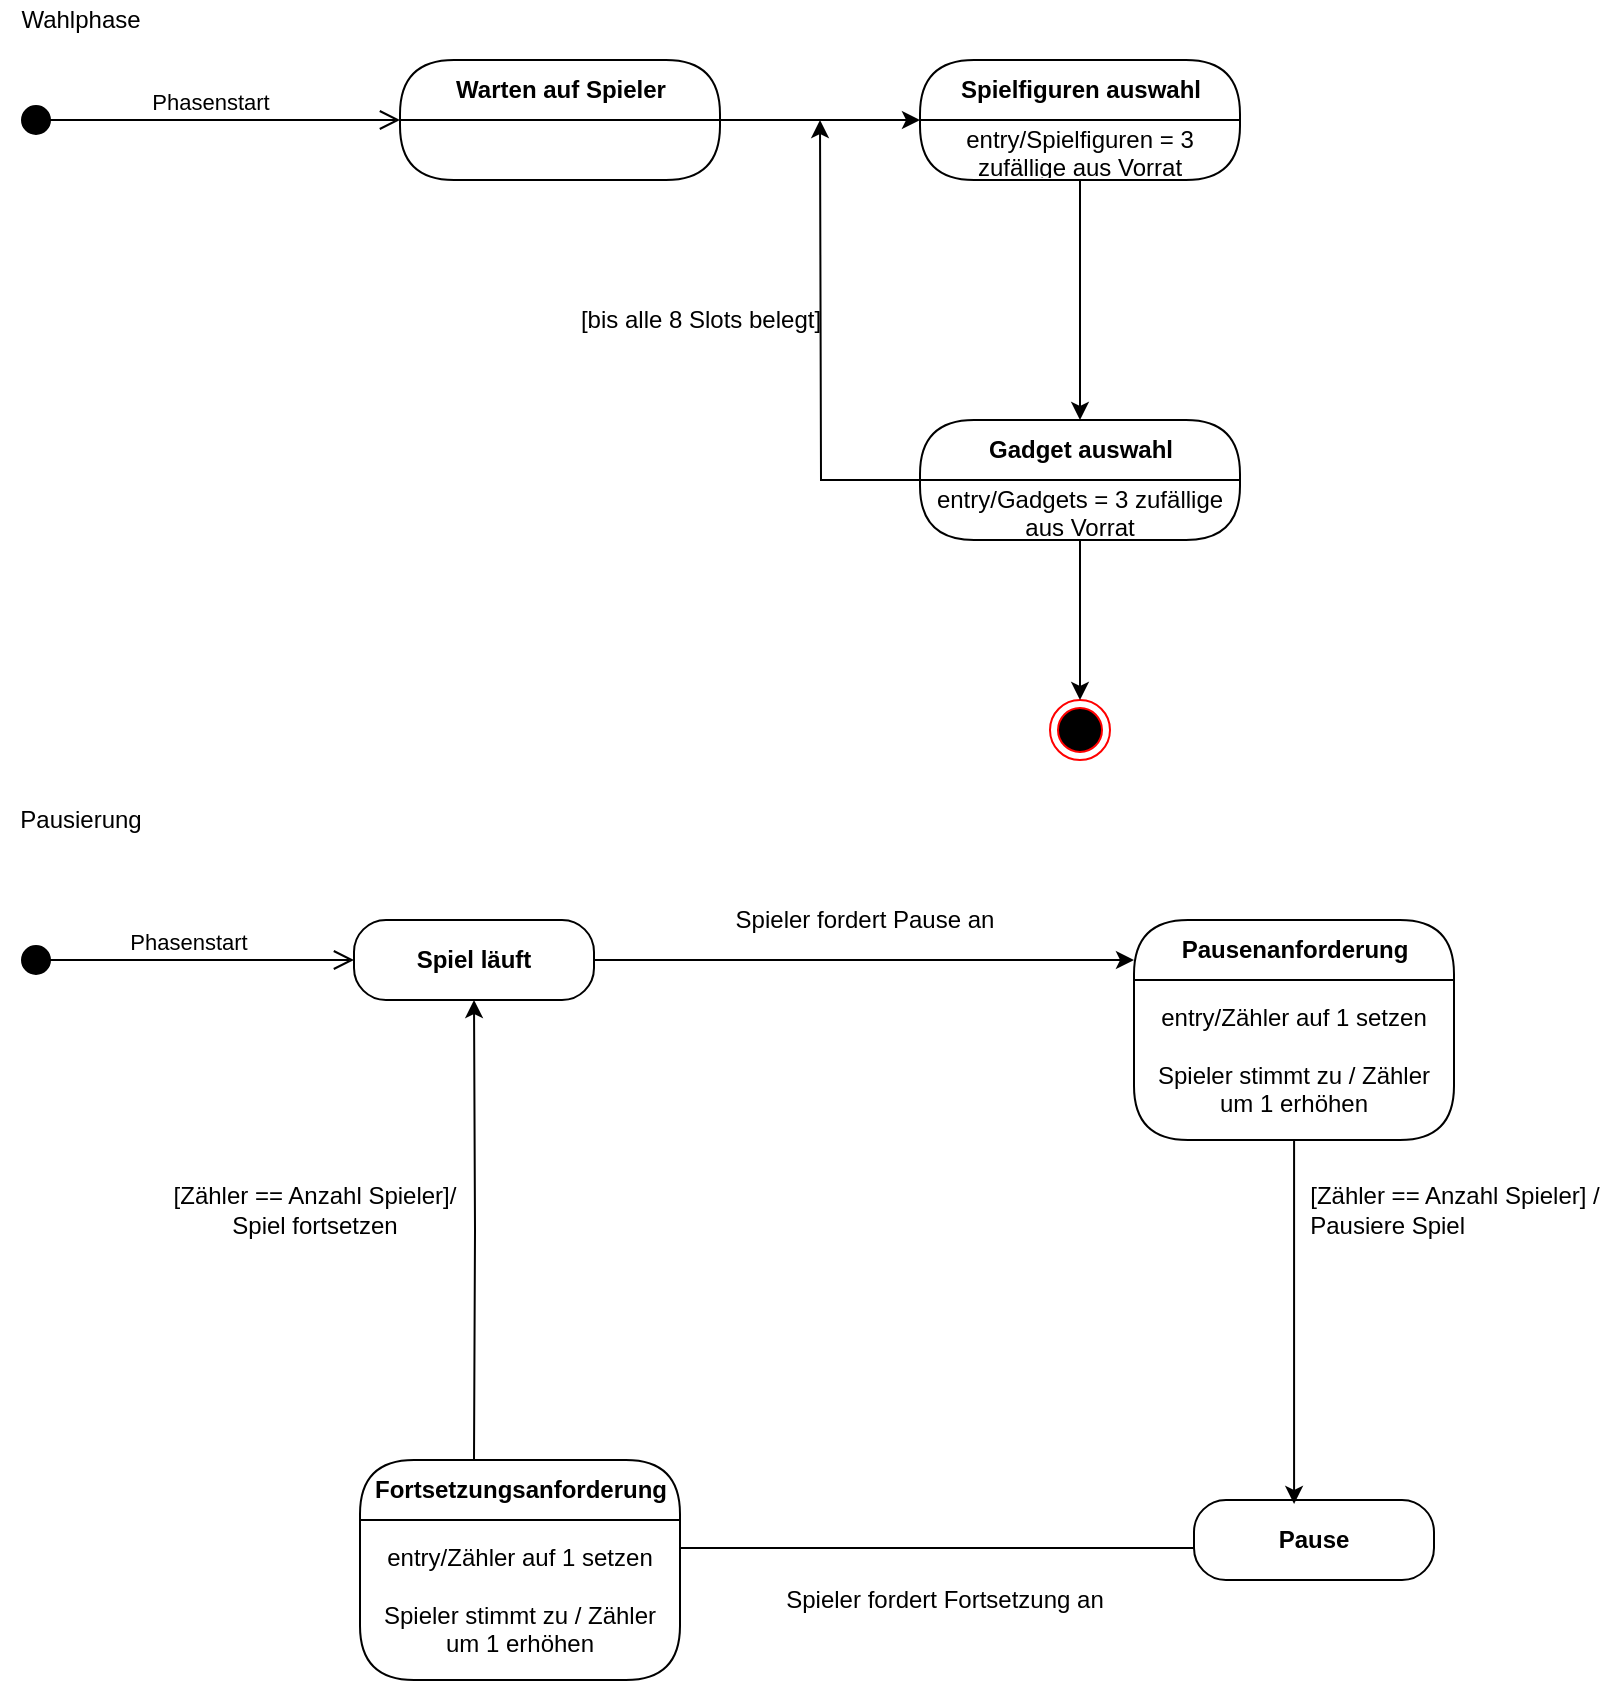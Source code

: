 <mxfile version="12.3.2" type="device" pages="1"><diagram id="60WcnsRH81MNtTUD4lKI" name="Page-1"><mxGraphModel dx="1024" dy="601" grid="1" gridSize="10" guides="1" tooltips="1" connect="1" arrows="1" fold="1" page="1" pageScale="1" pageWidth="827" pageHeight="1169" math="0" shadow="0"><root><mxCell id="0"/><mxCell id="1" parent="0"/><mxCell id="Ksxpi149aNqM_Ozc_Mcz-1" value="Phasenstart" style="html=1;verticalAlign=bottom;startArrow=circle;startFill=1;endArrow=open;startSize=6;endSize=8;" parent="1" edge="1"><mxGeometry width="80" relative="1" as="geometry"><mxPoint x="30" y="80" as="sourcePoint"/><mxPoint x="220" y="80" as="targetPoint"/></mxGeometry></mxCell><mxCell id="Ksxpi149aNqM_Ozc_Mcz-18" style="edgeStyle=orthogonalEdgeStyle;rounded=0;orthogonalLoop=1;jettySize=auto;html=1;" parent="1" source="Ksxpi149aNqM_Ozc_Mcz-4" edge="1"><mxGeometry relative="1" as="geometry"><mxPoint x="480" y="80" as="targetPoint"/></mxGeometry></mxCell><mxCell id="Ksxpi149aNqM_Ozc_Mcz-4" value="Warten auf Spieler" style="swimlane;html=1;fontStyle=1;align=center;verticalAlign=middle;childLayout=stackLayout;horizontal=1;startSize=30;horizontalStack=0;resizeParent=0;resizeLast=1;container=0;collapsible=0;rounded=1;arcSize=30;swimlaneFillColor=#FFFFFF;" parent="1" vertex="1"><mxGeometry x="220" y="50" width="160" height="60" as="geometry"/></mxCell><mxCell id="Ksxpi149aNqM_Ozc_Mcz-10" value="Spielfiguren auswahl" style="swimlane;html=1;fontStyle=1;align=center;verticalAlign=middle;childLayout=stackLayout;horizontal=1;startSize=30;horizontalStack=0;resizeParent=0;resizeLast=1;container=0;collapsible=0;rounded=1;arcSize=30;swimlaneFillColor=#FFFFFF;" parent="1" vertex="1"><mxGeometry x="480" y="50" width="160" height="60" as="geometry"/></mxCell><mxCell id="Ksxpi149aNqM_Ozc_Mcz-11" value="entry/Spielfiguren = 3 zufällige aus Vorrat" style="text;html=1;strokeColor=none;fillColor=none;align=center;verticalAlign=middle;spacingLeft=4;spacingRight=4;whiteSpace=wrap;overflow=hidden;rotatable=0;fontColor=#000000;gradientColor=none;" parent="Ksxpi149aNqM_Ozc_Mcz-10" vertex="1"><mxGeometry y="30" width="160" height="30" as="geometry"/></mxCell><mxCell id="Ksxpi149aNqM_Ozc_Mcz-21" style="edgeStyle=orthogonalEdgeStyle;rounded=0;orthogonalLoop=1;jettySize=auto;html=1;" parent="1" source="Ksxpi149aNqM_Ozc_Mcz-15" edge="1"><mxGeometry relative="1" as="geometry"><mxPoint x="430" y="80" as="targetPoint"/></mxGeometry></mxCell><mxCell id="Ksxpi149aNqM_Ozc_Mcz-15" value="Gadget auswahl" style="swimlane;html=1;fontStyle=1;align=center;verticalAlign=middle;childLayout=stackLayout;horizontal=1;startSize=30;horizontalStack=0;resizeParent=0;resizeLast=1;container=0;collapsible=0;rounded=1;arcSize=30;swimlaneFillColor=#FFFFFF;" parent="1" vertex="1"><mxGeometry x="480" y="230" width="160" height="60" as="geometry"/></mxCell><mxCell id="Ksxpi149aNqM_Ozc_Mcz-16" value="entry/Gadgets = 3 zufällige aus Vorrat" style="text;html=1;strokeColor=none;fillColor=none;align=center;verticalAlign=middle;spacingLeft=4;spacingRight=4;whiteSpace=wrap;overflow=hidden;rotatable=0;fontColor=#000000;gradientColor=none;" parent="Ksxpi149aNqM_Ozc_Mcz-15" vertex="1"><mxGeometry y="30" width="160" height="30" as="geometry"/></mxCell><mxCell id="Ksxpi149aNqM_Ozc_Mcz-20" style="edgeStyle=orthogonalEdgeStyle;rounded=0;orthogonalLoop=1;jettySize=auto;html=1;entryX=0.5;entryY=0;entryDx=0;entryDy=0;" parent="1" source="Ksxpi149aNqM_Ozc_Mcz-11" target="Ksxpi149aNqM_Ozc_Mcz-15" edge="1"><mxGeometry relative="1" as="geometry"/></mxCell><mxCell id="Ksxpi149aNqM_Ozc_Mcz-22" value="[bis alle 8 Slots belegt]" style="text;html=1;align=center;verticalAlign=middle;resizable=0;points=[];;autosize=1;" parent="1" vertex="1"><mxGeometry x="300" y="170" width="140" height="20" as="geometry"/></mxCell><mxCell id="Ksxpi149aNqM_Ozc_Mcz-23" value="" style="ellipse;html=1;shape=endState;fillColor=#000000;strokeColor=#ff0000;" parent="1" vertex="1"><mxGeometry x="545" y="370" width="30" height="30" as="geometry"/></mxCell><mxCell id="Ksxpi149aNqM_Ozc_Mcz-24" style="edgeStyle=orthogonalEdgeStyle;rounded=0;orthogonalLoop=1;jettySize=auto;html=1;entryX=0.5;entryY=0;entryDx=0;entryDy=0;" parent="1" source="Ksxpi149aNqM_Ozc_Mcz-16" target="Ksxpi149aNqM_Ozc_Mcz-23" edge="1"><mxGeometry relative="1" as="geometry"/></mxCell><mxCell id="Ksxpi149aNqM_Ozc_Mcz-25" value="Wahlphase " style="text;html=1;align=center;verticalAlign=middle;resizable=0;points=[];;autosize=1;" parent="1" vertex="1"><mxGeometry x="20" y="20" width="80" height="20" as="geometry"/></mxCell><mxCell id="Ksxpi149aNqM_Ozc_Mcz-26" value="Pausierung" style="text;html=1;align=center;verticalAlign=middle;resizable=0;points=[];;autosize=1;" parent="1" vertex="1"><mxGeometry x="20" y="420" width="80" height="20" as="geometry"/></mxCell><mxCell id="Ksxpi149aNqM_Ozc_Mcz-31" value="Phasenstart" style="html=1;verticalAlign=bottom;startArrow=circle;startFill=1;endArrow=open;startSize=6;endSize=8;" parent="1" edge="1"><mxGeometry width="80" relative="1" as="geometry"><mxPoint x="30" y="500" as="sourcePoint"/><mxPoint x="197" y="500" as="targetPoint"/></mxGeometry></mxCell><mxCell id="Ksxpi149aNqM_Ozc_Mcz-49" style="edgeStyle=orthogonalEdgeStyle;rounded=0;orthogonalLoop=1;jettySize=auto;html=1;entryX=0;entryY=0.182;entryDx=0;entryDy=0;entryPerimeter=0;" parent="1" source="Ksxpi149aNqM_Ozc_Mcz-32" target="Ksxpi149aNqM_Ozc_Mcz-43" edge="1"><mxGeometry relative="1" as="geometry"/></mxCell><mxCell id="Ksxpi149aNqM_Ozc_Mcz-32" value="&lt;b&gt;Spiel läuft&lt;/b&gt;" style="rounded=1;whiteSpace=wrap;html=1;arcSize=40;" parent="1" vertex="1"><mxGeometry x="197" y="480" width="120" height="40" as="geometry"/></mxCell><mxCell id="Ksxpi149aNqM_Ozc_Mcz-43" value="Pausenanforderung" style="swimlane;html=1;fontStyle=1;align=center;verticalAlign=middle;childLayout=stackLayout;horizontal=1;startSize=30;horizontalStack=0;resizeParent=0;resizeLast=1;container=0;collapsible=0;rounded=1;arcSize=30;swimlaneFillColor=#FFFFFF;swimlaneLine=1;glass=0;comic=0;" parent="1" vertex="1"><mxGeometry x="587" y="480" width="160" height="110" as="geometry"/></mxCell><mxCell id="Ksxpi149aNqM_Ozc_Mcz-44" value="&lt;div&gt;entry/Zähler auf 1 setzen &lt;br&gt;&lt;/div&gt;&lt;div&gt;&lt;br&gt;&lt;/div&gt;&lt;div&gt;Spieler stimmt zu / Zähler um 1 erhöhen &lt;br&gt;&lt;/div&gt;" style="text;html=1;strokeColor=none;fillColor=none;align=center;verticalAlign=middle;spacingLeft=4;spacingRight=4;whiteSpace=wrap;overflow=hidden;rotatable=0;fontColor=#000000;gradientColor=none;" parent="Ksxpi149aNqM_Ozc_Mcz-43" vertex="1"><mxGeometry y="30" width="160" height="80" as="geometry"/></mxCell><mxCell id="Ksxpi149aNqM_Ozc_Mcz-51" style="edgeStyle=orthogonalEdgeStyle;rounded=0;orthogonalLoop=1;jettySize=auto;html=1;entryX=1;entryY=0.175;entryDx=0;entryDy=0;entryPerimeter=0;" parent="1" source="Ksxpi149aNqM_Ozc_Mcz-46" edge="1"><mxGeometry relative="1" as="geometry"><mxPoint x="337" y="794" as="targetPoint"/><Array as="points"><mxPoint x="537" y="794"/><mxPoint x="537" y="794"/></Array></mxGeometry></mxCell><mxCell id="Ksxpi149aNqM_Ozc_Mcz-46" value="&lt;b&gt;Pause&lt;/b&gt;" style="rounded=1;whiteSpace=wrap;html=1;arcSize=40;" parent="1" vertex="1"><mxGeometry x="617" y="770" width="120" height="40" as="geometry"/></mxCell><mxCell id="Ksxpi149aNqM_Ozc_Mcz-52" style="edgeStyle=orthogonalEdgeStyle;rounded=0;orthogonalLoop=1;jettySize=auto;html=1;entryX=0.5;entryY=1;entryDx=0;entryDy=0;" parent="1" target="Ksxpi149aNqM_Ozc_Mcz-32" edge="1"><mxGeometry relative="1" as="geometry"><mxPoint x="257" y="750" as="sourcePoint"/></mxGeometry></mxCell><mxCell id="Ksxpi149aNqM_Ozc_Mcz-47" value="Fortsetzungsanforderung" style="swimlane;html=1;fontStyle=1;align=center;verticalAlign=middle;childLayout=stackLayout;horizontal=1;startSize=30;horizontalStack=0;resizeParent=0;resizeLast=1;container=0;collapsible=0;rounded=1;arcSize=30;swimlaneFillColor=#FFFFFF;swimlaneLine=1;glass=0;comic=0;" parent="1" vertex="1"><mxGeometry x="200" y="750" width="160" height="110" as="geometry"/></mxCell><mxCell id="Ksxpi149aNqM_Ozc_Mcz-48" value="&lt;div&gt;entry/Zähler auf 1 setzen &lt;br&gt;&lt;/div&gt;&lt;div&gt;&lt;br&gt;&lt;/div&gt;&lt;div&gt;Spieler stimmt zu / Zähler um 1 erhöhen &lt;br&gt;&lt;/div&gt;" style="text;html=1;strokeColor=none;fillColor=none;align=center;verticalAlign=middle;spacingLeft=4;spacingRight=4;whiteSpace=wrap;overflow=hidden;rotatable=0;fontColor=#000000;gradientColor=none;" parent="Ksxpi149aNqM_Ozc_Mcz-47" vertex="1"><mxGeometry y="30" width="160" height="80" as="geometry"/></mxCell><mxCell id="Ksxpi149aNqM_Ozc_Mcz-50" style="edgeStyle=orthogonalEdgeStyle;rounded=0;orthogonalLoop=1;jettySize=auto;html=1;entryX=0.417;entryY=0.05;entryDx=0;entryDy=0;entryPerimeter=0;" parent="1" source="Ksxpi149aNqM_Ozc_Mcz-44" target="Ksxpi149aNqM_Ozc_Mcz-46" edge="1"><mxGeometry relative="1" as="geometry"/></mxCell><mxCell id="Ksxpi149aNqM_Ozc_Mcz-53" value="Spieler fordert Pause an " style="text;html=1;align=center;verticalAlign=middle;resizable=0;points=[];;autosize=1;" parent="1" vertex="1"><mxGeometry x="382" y="470" width="140" height="20" as="geometry"/></mxCell><mxCell id="Ksxpi149aNqM_Ozc_Mcz-54" value="&lt;div&gt;[Zähler == Anzahl Spieler] /&lt;/div&gt;&lt;div align=&quot;left&quot;&gt; Pausiere Spiel &lt;/div&gt;" style="text;html=1;align=center;verticalAlign=middle;resizable=0;points=[];;autosize=1;" parent="1" vertex="1"><mxGeometry x="667" y="610" width="160" height="30" as="geometry"/></mxCell><mxCell id="Ksxpi149aNqM_Ozc_Mcz-55" value="Spieler fordert Fortsetzung an " style="text;html=1;align=center;verticalAlign=middle;resizable=0;points=[];;autosize=1;" parent="1" vertex="1"><mxGeometry x="407" y="810" width="170" height="20" as="geometry"/></mxCell><mxCell id="Ksxpi149aNqM_Ozc_Mcz-56" value="&lt;div&gt;[Zähler == Anzahl Spieler]/ &lt;br&gt;&lt;/div&gt;&lt;div&gt;Spiel fortsetzen &lt;br&gt;&lt;/div&gt;" style="text;html=1;align=center;verticalAlign=middle;resizable=0;points=[];;autosize=1;" parent="1" vertex="1"><mxGeometry x="97" y="610" width="160" height="30" as="geometry"/></mxCell></root></mxGraphModel></diagram></mxfile>